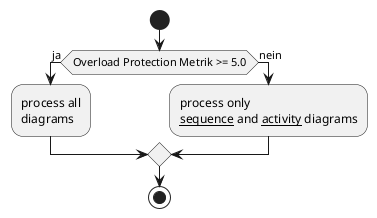 @startuml

start

if (Overload Protection Metrik >= 5.0) then (ja)
  :process all\ndiagrams;
else (nein)
  :process only
  __sequence__ and __activity__ diagrams;
endif

stop

@enduml
